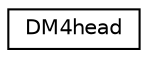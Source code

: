 digraph "Graphical Class Hierarchy"
{
  edge [fontname="Helvetica",fontsize="10",labelfontname="Helvetica",labelfontsize="10"];
  node [fontname="Helvetica",fontsize="10",shape=record];
  rankdir="LR";
  Node0 [label="DM4head",height=0.2,width=0.4,color="black", fillcolor="white", style="filled",URL="$structDM4head.html"];
}
